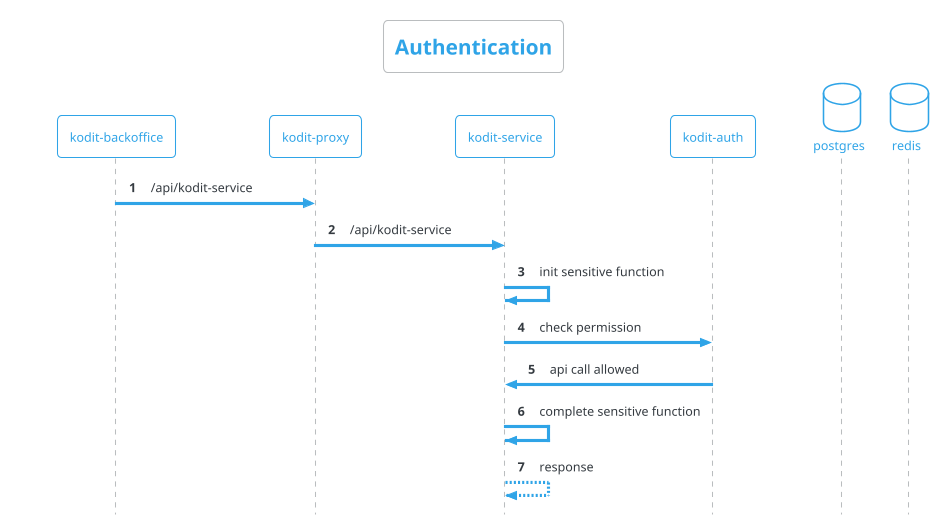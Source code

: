 @startuml fotocasa_lead_integration
!theme cerulean-outline
 
participant "kodit-backoffice" as backoffice
participant "kodit-proxy" as proxy
participant "kodit-service" as service
participant "kodit-auth" as auth
database "postgres" as postgres
database "redis" as redis
 
autonumber
autoactivate off
 
skinparam style strictuml
skinparam responseMessageBelowArrow true
skinparam maxMessageSize 250
skinparam backgroundColor white
skinparam DefaultFontName SansSerif
 
title Authentication

backoffice -> proxy: /api/kodit-service
proxy -> service: /api/kodit-service
service -> service: init sensitive function
service -> auth: check permission
auth -> service: api call allowed
service -> service: complete sensitive function
service --> service: response

@enduml